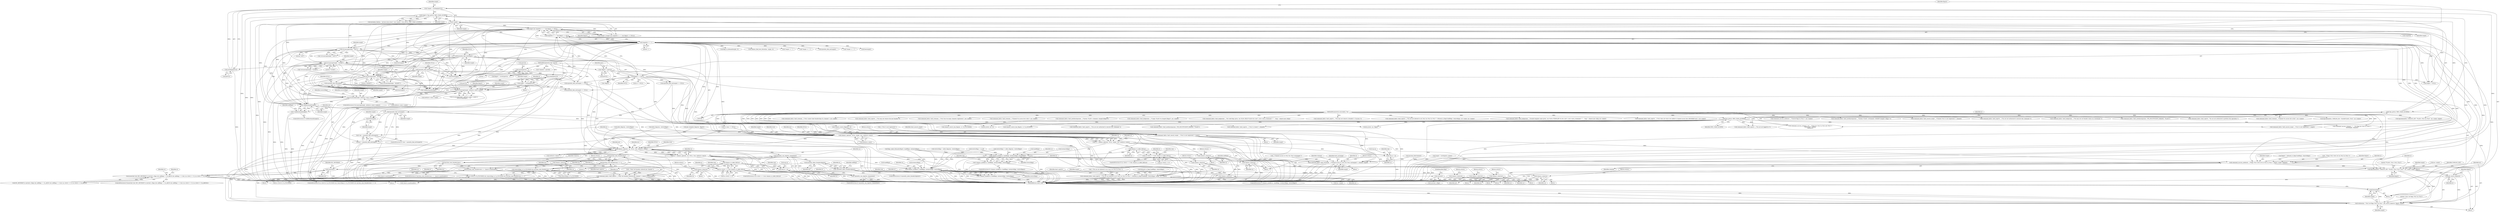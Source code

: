 digraph "0_atheme_c597156adc60a45b5f827793cd420945f47bc03b_1@pointer" {
"1000647" [label="(Call,validhostmask(target))"];
"1000247" [label="(Call,strcasecmp(target, \"CLEAR\"))"];
"1000226" [label="(Call,strcasecmp(target, \"LIST\"))"];
"1000190" [label="(Call,!target)"];
"1000120" [label="(Call,*target = sstrdup(parv[1]))"];
"1000122" [label="(Call,sstrdup(parv[1]))"];
"1000109" [label="(MethodParameterIn,char *parv[])"];
"1000174" [label="(Call,target || !has_priv(si, PRIV_CHAN_AUSPEX))"];
"1000176" [label="(Call,!has_priv(si, PRIV_CHAN_AUSPEX))"];
"1000177" [label="(Call,has_priv(si, PRIV_CHAN_AUSPEX))"];
"1000107" [label="(MethodParameterIn,sourceinfo_t *si)"];
"1000192" [label="(Call,target && target[0] == '+' && flagstr == NULL)"];
"1000195" [label="(Call,target[0] == '+')"];
"1000194" [label="(Call,target[0] == '+' && flagstr == NULL)"];
"1000200" [label="(Call,flagstr == NULL)"];
"1000127" [label="(Call,*flagstr = parv[2])"];
"1000230" [label="(Call,myentity_find_ext(target))"];
"1000310" [label="(Call,myentity_find_ext(target))"];
"1000306" [label="(Call,strcasecmp(target, \"MODIFY\"))"];
"1000251" [label="(Call,myentity_find_ext(target))"];
"1000517" [label="(Call,irccasecmp(target, entity(si->smu)->name))"];
"1000498" [label="(Call,irccasecmp(target, entity(si->smu)->name))"];
"1000346" [label="(Call,target = strdup(parv[2]))"];
"1000348" [label="(Call,strdup(parv[2]))"];
"1000334" [label="(Call,strchr(parv[2], ' '))"];
"1000646" [label="(Call,!validhostmask(target))"];
"1000654" [label="(Call,myentity_find_ext(target))"];
"1000651" [label="(Call,!(mt = myentity_find_ext(target)))"];
"1000652" [label="(Call,mt = myentity_find_ext(target))"];
"1000674" [label="(Call,chanacs_open(mc, mt, NULL, true, entity(si->smu)))"];
"1000672" [label="(Call,ca = chanacs_open(mc, mt, NULL, true, entity(si->smu)))"];
"1000755" [label="(Call,chanacs_close(ca))"];
"1000771" [label="(Call,chanacs_close(ca))"];
"1000787" [label="(Call,chanacs_close(ca))"];
"1000840" [label="(Call,chanacs_close(ca))"];
"1000850" [label="(Call,chanacs_is_table_full(ca))"];
"1000844" [label="(Call,ca->level == 0 && chanacs_is_table_full(ca))"];
"1000861" [label="(Call,chanacs_close(ca))"];
"1000864" [label="(Call,req.ca = ca)"];
"1000878" [label="(Call,chanacs_modify(ca, &addflags, &removeflags, restrictflags))"];
"1000877" [label="(Call,!chanacs_modify(ca, &addflags, &removeflags, restrictflags))"];
"1000900" [label="(Call,chanacs_close(ca))"];
"1000913" [label="(Call,chanacs_close(ca))"];
"1000717" [label="(Call,mychan_num_founders(mc))"];
"1000716" [label="(Call,mychan_num_founders(mc) == 1)"];
"1000712" [label="(Call,removeflags & CA_FOUNDER && mychan_num_founders(mc) == 1)"];
"1000706" [label="(Call,ca->level & CA_FOUNDER && removeflags & CA_FOUNDER && mychan_num_founders(mc) == 1)"];
"1000741" [label="(Call,mychan_num_founders(mc))"];
"1000740" [label="(Call,mychan_num_founders(mc) >= chansvs.maxfounders)"];
"1000747" [label="(Call,command_fail(si, fault_noprivs, _(\"Only %d founders allowed per channel.\"), chansvs.maxfounders))"];
"1001045" [label="(Call,verbose(mc, \"\2%s\2 set flags \2%s\2 on \2%s\2\", get_source_name(si), flagstr, target))"];
"1001052" [label="(Call,free(target))"];
"1000760" [label="(Call,myentity_can_register_channel(mt))"];
"1000759" [label="(Call,!myentity_can_register_channel(mt))"];
"1000776" [label="(Call,myentity_allow_foundership(mt))"];
"1000775" [label="(Call,!myentity_allow_foundership(mt))"];
"1000803" [label="(Call,isuser(mt))"];
"1000802" [label="(Call,isuser(mt) && (MU_NEVEROP & user(mt)->flags && addflags != CA_AKICK && addflags != 0 && (ca->level == 0 || ca->level == CA_AKICK)))"];
"1000809" [label="(Call,user(mt))"];
"1000657" [label="(Call,command_fail(si, fault_nosuch_target, _(\"\2%s\2 is not registered.\"), target))"];
"1000664" [label="(Call,free(target))"];
"1000930" [label="(Call,chanacs_open(mc, NULL, target, true, entity(si->smu)))"];
"1000928" [label="(Call,ca = chanacs_open(mc, NULL, target, true, entity(si->smu)))"];
"1000946" [label="(Call,chanacs_is_table_full(ca))"];
"1000940" [label="(Call,ca->level == 0 && chanacs_is_table_full(ca))"];
"1000957" [label="(Call,chanacs_close(ca))"];
"1000960" [label="(Call,req.ca = ca)"];
"1000974" [label="(Call,chanacs_modify(ca, &addflags, &removeflags, restrictflags))"];
"1000973" [label="(Call,!chanacs_modify(ca, &addflags, &removeflags, restrictflags))"];
"1000994" [label="(Call,chanacs_close(ca))"];
"1001007" [label="(Call,chanacs_close(ca))"];
"1000982" [label="(Call,command_fail(si, fault_noprivs, _(\"You are not allowed to set \2%s\2 on \2%s\2 in \2%s\2.\"), bitmask_to_flags2(addflags, removeflags), target, mc->name))"];
"1001016" [label="(Call,command_fail(si, fault_nochange, _(\"Channel access to \2%s\2 for \2%s\2 unchanged.\"), channel, target))"];
"1001029" [label="(Call,command_success_nodata(si, _(\"Flags \2%s\2 were set on \2%s\2 in \2%s\2.\"), flagstr, target, channel))"];
"1001036" [label="(Call,logcommand(si, CMDLOG_SET, \"FLAGS: \2%s\2 \2%s\2 \2%s\2\", mc->name, target, flagstr))"];
"1001048" [label="(Call,get_source_name(si))"];
"1000919" [label="(Identifier,addflags)"];
"1000292" [label="(Call,command_success_nodata(si, _(\"Cleared flags in \2%s\2.\"), mc->name))"];
"1001047" [label="(Literal,\"\2%s\2 set flags \2%s\2 on \2%s\2\")"];
"1000326" [label="(Call,command_fail(si, fault_needmoreparams, _(\"Syntax: FLAGS <#channel> MODIFY [target] <flags>\")))"];
"1000717" [label="(Call,mychan_num_founders(mc))"];
"1000943" [label="(Identifier,ca)"];
"1000990" [label="(Identifier,target)"];
"1000128" [label="(Identifier,flagstr)"];
"1000349" [label="(Call,parv[2])"];
"1000862" [label="(Identifier,ca)"];
"1000646" [label="(Call,!validhostmask(target))"];
"1000930" [label="(Call,chanacs_open(mc, NULL, target, true, entity(si->smu)))"];
"1000311" [label="(Identifier,target)"];
"1000314" [label="(Call,free(target))"];
"1000741" [label="(Call,mychan_num_founders(mc))"];
"1000866" [label="(Identifier,req)"];
"1000232" [label="(Identifier,NULL)"];
"1000652" [label="(Call,mt = myentity_find_ext(target))"];
"1000877" [label="(Call,!chanacs_modify(ca, &addflags, &removeflags, restrictflags))"];
"1000498" [label="(Call,irccasecmp(target, entity(si->smu)->name))"];
"1001040" [label="(Call,mc->name)"];
"1000156" [label="(Call,mychan_find(channel))"];
"1000468" [label="(Call,chanacs_source_flags(mc, si))"];
"1000747" [label="(Call,command_fail(si, fault_noprivs, _(\"Only %d founders allowed per channel.\"), chansvs.maxfounders))"];
"1000346" [label="(Call,target = strdup(parv[2]))"];
"1000861" [label="(Call,chanacs_close(ca))"];
"1000664" [label="(Call,free(target))"];
"1000441" [label="(Call,command_success_string(si, str1, _(\"Flags for \2%s\2 in \2%s\2 are \2%s\2.\"),\n\t\t\t\t\t\ttarget, channel,\n\t\t\t\t\t\tstr1))"];
"1000211" [label="(Call,flags_to_bitmask(target, 0))"];
"1000957" [label="(Call,chanacs_close(ca))"];
"1000178" [label="(Identifier,si)"];
"1000678" [label="(Identifier,true)"];
"1000732" [label="(Identifier,ca)"];
"1000162" [label="(Call,command_fail(si, fault_nosuch_target, _(\"Channel \2%s\2 is not registered.\"), channel))"];
"1000843" [label="(ControlStructure,if (ca->level == 0 && chanacs_is_table_full(ca)))"];
"1000950" [label="(Identifier,si)"];
"1000905" [label="(Identifier,req)"];
"1000228" [label="(Literal,\"LIST\")"];
"1000982" [label="(Call,command_fail(si, fault_noprivs, _(\"You are not allowed to set \2%s\2 on \2%s\2 in \2%s\2.\"), bitmask_to_flags2(addflags, removeflags), target, mc->name))"];
"1000850" [label="(Call,chanacs_is_table_full(ca))"];
"1000780" [label="(Identifier,si)"];
"1000948" [label="(Block,)"];
"1001019" [label="(Call,_(\"Channel access to \2%s\2 for \2%s\2 unchanged.\"))"];
"1000195" [label="(Call,target[0] == '+')"];
"1000976" [label="(Call,&addflags)"];
"1000762" [label="(Block,)"];
"1000946" [label="(Call,chanacs_is_table_full(ca))"];
"1000179" [label="(Identifier,PRIV_CHAN_AUSPEX)"];
"1000306" [label="(Call,strcasecmp(target, \"MODIFY\"))"];
"1000176" [label="(Call,!has_priv(si, PRIV_CHAN_AUSPEX))"];
"1000533" [label="(Call,allow_flags(mc, restrictflags))"];
"1000510" [label="(Call,command_fail(si, fault_noprivs, _(\"You are not authorized to execute this command.\")))"];
"1000114" [label="(Call,*channel = parv[0])"];
"1000647" [label="(Call,validhostmask(target))"];
"1000170" [label="(Call,metadata_find(mc, \"private:close:closer\") && (target || !has_priv(si, PRIV_CHAN_AUSPEX)))"];
"1000313" [label="(Block,)"];
"1001012" [label="(Identifier,addflags)"];
"1000801" [label="(ControlStructure,if (isuser(mt) && (MU_NEVEROP & user(mt)->flags && addflags != CA_AKICK && addflags != 0 && (ca->level == 0 || ca->level == CA_AKICK))))"];
"1000234" [label="(Call,do_list(si, mc, 0))"];
"1000958" [label="(Identifier,ca)"];
"1000985" [label="(Call,_(\"You are not allowed to set \2%s\2 on \2%s\2 in \2%s\2.\"))"];
"1000395" [label="(Call,chanacs_find_host_literal(mc, target, 0))"];
"1001035" [label="(Identifier,channel)"];
"1000887" [label="(Identifier,si)"];
"1000675" [label="(Identifier,mc)"];
"1000379" [label="(Call,chanacs_source_has_flag(mc, si, CA_ACLVIEW))"];
"1000352" [label="(Block,)"];
"1001046" [label="(Identifier,mc)"];
"1000123" [label="(Call,parv[1])"];
"1000811" [label="(FieldIdentifier,flags)"];
"1001024" [label="(Call,flagstr = bitmask_to_flags2(addflags, removeflags))"];
"1000227" [label="(Identifier,target)"];
"1000772" [label="(Identifier,ca)"];
"1001037" [label="(Identifier,si)"];
"1000755" [label="(Call,chanacs_close(ca))"];
"1000922" [label="(Call,command_fail(si, fault_badparams, _(\"You may not set founder status on a hostmask.\")))"];
"1000983" [label="(Identifier,si)"];
"1000758" [label="(ControlStructure,if (!myentity_can_register_channel(mt)))"];
"1000321" [label="(Call,command_fail(si, fault_needmoreparams, STR_INSUFFICIENT_PARAMS, \"FLAGS\"))"];
"1000247" [label="(Call,strcasecmp(target, \"CLEAR\"))"];
"1000649" [label="(Block,)"];
"1000929" [label="(Identifier,ca)"];
"1000334" [label="(Call,strchr(parv[2], ' '))"];
"1000335" [label="(Call,parv[2])"];
"1000177" [label="(Call,has_priv(si, PRIV_CHAN_AUSPEX))"];
"1000367" [label="(Call,!flagstr)"];
"1000143" [label="(Call,command_fail(si, fault_needmoreparams, STR_INSUFFICIENT_PARAMS, \"FLAGS\"))"];
"1000603" [label="(Call,*target == '-')"];
"1000252" [label="(Identifier,target)"];
"1000947" [label="(Identifier,ca)"];
"1000215" [label="(Call,do_list(si, mc, flags))"];
"1001036" [label="(Call,logcommand(si, CMDLOG_SET, \"FLAGS: \2%s\2 \2%s\2 \2%s\2\", mc->name, target, flagstr))"];
"1000962" [label="(Identifier,req)"];
"1001021" [label="(Identifier,channel)"];
"1000940" [label="(Call,ca->level == 0 && chanacs_is_table_full(ca))"];
"1000653" [label="(Identifier,mt)"];
"1000248" [label="(Identifier,target)"];
"1000109" [label="(MethodParameterIn,char *parv[])"];
"1000760" [label="(Call,myentity_can_register_channel(mt))"];
"1000527" [label="(Call,allow_flags(mc, restrictflags))"];
"1000752" [label="(Call,chansvs.maxfounders)"];
"1000967" [label="(Identifier,req)"];
"1000189" [label="(Call,!target || (target && target[0] == '+' && flagstr == NULL))"];
"1000251" [label="(Call,myentity_find_ext(target))"];
"1000719" [label="(Literal,1)"];
"1000120" [label="(Call,*target = sstrdup(parv[1]))"];
"1000712" [label="(Call,removeflags & CA_FOUNDER && mychan_num_founders(mc) == 1)"];
"1000740" [label="(Call,mychan_num_founders(mc) >= chansvs.maxfounders)"];
"1001022" [label="(Identifier,target)"];
"1000787" [label="(Call,chanacs_close(ca))"];
"1000457" [label="(Call,logcommand(si, CMDLOG_GET, \"FLAGS: \2%s\2 on \2%s\2\", mc->name, target))"];
"1000650" [label="(ControlStructure,if (!(mt = myentity_find_ext(target))))"];
"1000309" [label="(Call,myentity_find_ext(target) == NULL)"];
"1000672" [label="(Call,ca = chanacs_open(mc, mt, NULL, true, entity(si->smu)))"];
"1001052" [label="(Call,free(target))"];
"1000492" [label="(Call,si->smu == NULL)"];
"1000308" [label="(Literal,\"MODIFY\")"];
"1000200" [label="(Call,flagstr == NULL)"];
"1000264" [label="(Call,command_fail(si, fault_noprivs, \"You are not authorized to perform this operation.\"))"];
"1000876" [label="(ControlStructure,if (!chanacs_modify(ca, &addflags, &removeflags, restrictflags)))"];
"1001008" [label="(Identifier,ca)"];
"1001031" [label="(Call,_(\"Flags \2%s\2 were set on \2%s\2 in \2%s\2.\"))"];
"1001049" [label="(Identifier,si)"];
"1000853" [label="(Call,command_fail(si, fault_toomany, _(\"Channel %s access list is full.\"), mc->name))"];
"1000707" [label="(Call,ca->level & CA_FOUNDER)"];
"1000964" [label="(Identifier,ca)"];
"1000805" [label="(Call,MU_NEVEROP & user(mt)->flags && addflags != CA_AKICK && addflags != 0 && (ca->level == 0 || ca->level == CA_AKICK))"];
"1000588" [label="(Call,get_template_flags(mc, flagstr))"];
"1000847" [label="(Identifier,ca)"];
"1001051" [label="(Identifier,target)"];
"1000852" [label="(Block,)"];
"1000959" [label="(Return,return;)"];
"1000863" [label="(Return,return;)"];
"1001018" [label="(Identifier,fault_nochange)"];
"1000226" [label="(Call,strcasecmp(target, \"LIST\"))"];
"1000933" [label="(Identifier,target)"];
"1000192" [label="(Call,target && target[0] == '+' && flagstr == NULL)"];
"1000231" [label="(Identifier,target)"];
"1000807" [label="(Identifier,MU_NEVEROP)"];
"1000778" [label="(Block,)"];
"1000994" [label="(Call,chanacs_close(ca))"];
"1000607" [label="(Call,*target == '=')"];
"1000748" [label="(Identifier,si)"];
"1000405" [label="(Call,myentity_find_ext(target))"];
"1000802" [label="(Call,isuser(mt) && (MU_NEVEROP & user(mt)->flags && addflags != CA_AKICK && addflags != 0 && (ca->level == 0 || ca->level == CA_AKICK)))"];
"1000310" [label="(Call,myentity_find_ext(target))"];
"1000854" [label="(Identifier,si)"];
"1000941" [label="(Call,ca->level == 0)"];
"1000687" [label="(Identifier,ca)"];
"1000789" [label="(Return,return;)"];
"1000914" [label="(Identifier,ca)"];
"1000285" [label="(Call,logcommand(si, CMDLOG_DO, \"CLEAR:FLAGS: \2%s\2\", mc->name))"];
"1000648" [label="(Identifier,target)"];
"1000677" [label="(Identifier,NULL)"];
"1000348" [label="(Call,strdup(parv[2]))"];
"1000658" [label="(Identifier,si)"];
"1000987" [label="(Call,bitmask_to_flags2(addflags, removeflags))"];
"1000497" [label="(Call,irccasecmp(target, entity(si->smu)->name) ||\n\t\t\t\t\t\tstrcmp(flagstr, \"-*\"))"];
"1000845" [label="(Call,ca->level == 0)"];
"1000175" [label="(Identifier,target)"];
"1000779" [label="(Call,command_fail(si, fault_toomany, _(\"\2%s\2 cannot take foundership of a channel.\"), mt->name))"];
"1000721" [label="(Call,command_fail(si, fault_noprivs, _(\"You may not remove the last founder.\")))"];
"1000250" [label="(Call,myentity_find_ext(target) == NULL)"];
"1000901" [label="(Identifier,ca)"];
"1000961" [label="(Call,req.ca)"];
"1000973" [label="(Call,!chanacs_modify(ca, &addflags, &removeflags, restrictflags))"];
"1000771" [label="(Call,chanacs_close(ca))"];
"1000475" [label="(Call,restrictflags = ca_all)"];
"1000122" [label="(Call,sstrdup(parv[1]))"];
"1000763" [label="(Call,command_fail(si, fault_toomany, _(\"\2%s\2 has too many channels registered.\"), mt->name))"];
"1001033" [label="(Identifier,flagstr)"];
"1000749" [label="(Identifier,fault_noprivs)"];
"1000804" [label="(Identifier,mt)"];
"1001007" [label="(Call,chanacs_close(ca))"];
"1000360" [label="(Call,command_fail(si, fault_noprivs, _(\"You are not logged in.\")))"];
"1000810" [label="(Identifier,mt)"];
"1000531" [label="(Call,restrictflags |= allow_flags(mc, restrictflags))"];
"1000666" [label="(Call,target = sstrdup(mt->name))"];
"1000517" [label="(Call,irccasecmp(target, entity(si->smu)->name))"];
"1000249" [label="(Literal,\"CLEAR\")"];
"1000840" [label="(Call,chanacs_close(ca))"];
"1000761" [label="(Identifier,mt)"];
"1000934" [label="(Identifier,true)"];
"1000880" [label="(Call,&addflags)"];
"1000110" [label="(Block,)"];
"1001050" [label="(Identifier,flagstr)"];
"1000949" [label="(Call,command_fail(si, fault_toomany, _(\"Channel %s access list is full.\"), mc->name))"];
"1000305" [label="(Call,!strcasecmp(target, \"MODIFY\"))"];
"1000190" [label="(Call,!target)"];
"1000742" [label="(Identifier,mc)"];
"1000833" [label="(Identifier,si)"];
"1000995" [label="(Identifier,ca)"];
"1000902" [label="(Return,return;)"];
"1000148" [label="(Call,command_fail(si, fault_needmoreparams, _(\"Syntax: FLAGS <channel> [target] [flags]\")))"];
"1000722" [label="(Identifier,si)"];
"1001045" [label="(Call,verbose(mc, \"\2%s\2 set flags \2%s\2 on \2%s\2\", get_source_name(si), flagstr, target))"];
"1000777" [label="(Identifier,mt)"];
"1000984" [label="(Identifier,fault_noprivs)"];
"1000939" [label="(ControlStructure,if (ca->level == 0 && chanacs_is_table_full(ca)))"];
"1000792" [label="(Identifier,addflags)"];
"1000230" [label="(Call,myentity_find_ext(target))"];
"1000744" [label="(Identifier,chansvs)"];
"1000611" [label="(Call,command_fail(si, fault_badparams, _(\"Usage: FLAGS %s [target] [flags]\"), mc->name))"];
"1000656" [label="(Block,)"];
"1000975" [label="(Identifier,ca)"];
"1000996" [label="(Return,return;)"];
"1000776" [label="(Call,myentity_allow_foundership(mt))"];
"1000107" [label="(MethodParameterIn,sourceinfo_t *si)"];
"1000567" [label="(Call,command_fail(si, fault_badparams, _(\"No valid flags given, use /%s%s HELP FLAGS for a list\"), ircd->uses_rcommand ? \"\" : \"msg \", chansvs.me->disp))"];
"1000841" [label="(Identifier,ca)"];
"1000127" [label="(Call,*flagstr = parv[2])"];
"1000699" [label="(Call,command_fail(si, fault_noprivs, _(\"You may not remove a founder's +f access.\")))"];
"1000532" [label="(Identifier,restrictflags)"];
"1000885" [label="(Block,)"];
"1000706" [label="(Call,ca->level & CA_FOUNDER && removeflags & CA_FOUNDER && mychan_num_founders(mc) == 1)"];
"1000931" [label="(Identifier,mc)"];
"1001015" [label="(Block,)"];
"1000999" [label="(Identifier,req)"];
"1001030" [label="(Identifier,si)"];
"1000655" [label="(Identifier,target)"];
"1000809" [label="(Call,user(mt))"];
"1000864" [label="(Call,req.ca = ca)"];
"1000679" [label="(Call,entity(si->smu))"];
"1001048" [label="(Call,get_source_name(si))"];
"1000347" [label="(Identifier,target)"];
"1000253" [label="(Identifier,NULL)"];
"1000338" [label="(Literal,' ')"];
"1000665" [label="(Identifier,target)"];
"1000507" [label="(Identifier,flagstr)"];
"1000757" [label="(Return,return;)"];
"1000525" [label="(Call,restrictflags = allow_flags(mc, restrictflags))"];
"1000713" [label="(Call,removeflags & CA_FOUNDER)"];
"1000408" [label="(Call,command_fail(si, fault_nosuch_target, _(\"\2%s\2 is not registered.\"), target))"];
"1000932" [label="(Identifier,NULL)"];
"1000174" [label="(Call,target || !has_priv(si, PRIV_CHAN_AUSPEX))"];
"1001054" [label="(MethodReturn,static void)"];
"1000516" [label="(ControlStructure,if (irccasecmp(target, entity(si->smu)->name)))"];
"1000974" [label="(Call,chanacs_modify(ca, &addflags, &removeflags, restrictflags))"];
"1000657" [label="(Call,command_fail(si, fault_nosuch_target, _(\"\2%s\2 is not registered.\"), target))"];
"1000705" [label="(ControlStructure,if (ca->level & CA_FOUNDER && removeflags & CA_FOUNDER && mychan_num_founders(mc) == 1))"];
"1000663" [label="(Return,return;)"];
"1000774" [label="(ControlStructure,if (!myentity_allow_foundership(mt)))"];
"1000259" [label="(Call,chanacs_source_has_flag(mc, si, CA_FOUNDER))"];
"1000662" [label="(Identifier,target)"];
"1000208" [label="(Call,target != NULL)"];
"1000886" [label="(Call,command_fail(si, fault_noprivs, _(\"You are not allowed to set \2%s\2 on \2%s\2 in \2%s\2.\"), bitmask_to_flags2(addflags, removeflags), mt->name, mc->name))"];
"1000865" [label="(Call,req.ca)"];
"1000121" [label="(Identifier,target)"];
"1000384" [label="(Call,command_fail(si, fault_noprivs, _(\"You are not authorized to execute this command.\")))"];
"1000756" [label="(Identifier,ca)"];
"1000519" [label="(Call,entity(si->smu)->name)"];
"1001053" [label="(Identifier,target)"];
"1000759" [label="(Call,!myentity_can_register_channel(mt))"];
"1000916" [label="(Block,)"];
"1000981" [label="(Block,)"];
"1000667" [label="(Identifier,target)"];
"1001038" [label="(Identifier,CMDLOG_SET)"];
"1000674" [label="(Call,chanacs_open(mc, mt, NULL, true, entity(si->smu)))"];
"1000972" [label="(ControlStructure,if (!chanacs_modify(ca, &addflags, &removeflags, restrictflags)))"];
"1000307" [label="(Identifier,target)"];
"1000913" [label="(Call,chanacs_close(ca))"];
"1000750" [label="(Call,_(\"Only %d founders allowed per channel.\"))"];
"1000196" [label="(Call,target[0])"];
"1000842" [label="(Return,return;)"];
"1000526" [label="(Identifier,restrictflags)"];
"1000500" [label="(Call,entity(si->smu)->name)"];
"1000960" [label="(Call,req.ca = ca)"];
"1001017" [label="(Identifier,si)"];
"1000739" [label="(ControlStructure,if (mychan_num_founders(mc) >= chansvs.maxfounders))"];
"1000246" [label="(Call,!strcasecmp(target, \"CLEAR\"))"];
"1000718" [label="(Identifier,mc)"];
"1000191" [label="(Identifier,target)"];
"1001034" [label="(Identifier,target)"];
"1000552" [label="(Call,flags_make_bitmasks(flagstr, &addflags, &removeflags))"];
"1000803" [label="(Call,isuser(mt))"];
"1000194" [label="(Call,target[0] == '+' && flagstr == NULL)"];
"1000900" [label="(Call,chanacs_close(ca))"];
"1000332" [label="(Call,flagstr = strchr(parv[2], ' '))"];
"1000868" [label="(Identifier,ca)"];
"1000225" [label="(Call,!strcasecmp(target, \"LIST\"))"];
"1000660" [label="(Call,_(\"\2%s\2 is not registered.\"))"];
"1000518" [label="(Identifier,target)"];
"1000499" [label="(Identifier,target)"];
"1000851" [label="(Identifier,ca)"];
"1000140" [label="(Identifier,parc)"];
"1000775" [label="(Call,!myentity_allow_foundership(mt))"];
"1000871" [label="(Identifier,req)"];
"1000884" [label="(Identifier,restrictflags)"];
"1000716" [label="(Call,mychan_num_founders(mc) == 1)"];
"1001029" [label="(Call,command_success_nodata(si, _(\"Flags \2%s\2 were set on \2%s\2 in \2%s\2.\"), flagstr, target, channel))"];
"1000743" [label="(Call,chansvs.maxfounders)"];
"1000879" [label="(Identifier,ca)"];
"1000391" [label="(Call,validhostmask(target))"];
"1000312" [label="(Identifier,NULL)"];
"1000935" [label="(Call,entity(si->smu))"];
"1001023" [label="(Return,return;)"];
"1000129" [label="(Call,parv[2])"];
"1000229" [label="(Call,myentity_find_ext(target) == NULL)"];
"1000878" [label="(Call,chanacs_modify(ca, &addflags, &removeflags, restrictflags))"];
"1001039" [label="(Literal,\"FLAGS: \2%s\2 \2%s\2 \2%s\2\")"];
"1000764" [label="(Identifier,si)"];
"1000991" [label="(Call,mc->name)"];
"1000255" [label="(Call,free(target))"];
"1000659" [label="(Identifier,fault_nosuch_target)"];
"1000882" [label="(Call,&removeflags)"];
"1000676" [label="(Identifier,mt)"];
"1001043" [label="(Identifier,target)"];
"1000202" [label="(Identifier,NULL)"];
"1001016" [label="(Call,command_fail(si, fault_nochange, _(\"Channel access to \2%s\2 for \2%s\2 unchanged.\"), channel, target))"];
"1000831" [label="(Block,)"];
"1000808" [label="(Call,user(mt)->flags)"];
"1000238" [label="(Call,free(target))"];
"1000620" [label="(Call,command_fail(si, fault_badparams, _(\"Invalid template name given, use /%s%s TEMPLATE %s for a list\"), ircd->uses_rcommand ? \"\" : \"msg \", chansvs.me->disp, mc->name))"];
"1000201" [label="(Identifier,flagstr)"];
"1000450" [label="(Call,command_success_string(si, \"\", _(\"No flags for \2%s\2 in \2%s\2.\"),\n\t\t\t\t\t\ttarget, channel))"];
"1000654" [label="(Call,myentity_find_ext(target))"];
"1000430" [label="(Call,ca != NULL)"];
"1000645" [label="(ControlStructure,if (!validhostmask(target)))"];
"1000746" [label="(Block,)"];
"1000598" [label="(Call,*target == '+')"];
"1000788" [label="(Identifier,ca)"];
"1000928" [label="(Call,ca = chanacs_open(mc, NULL, target, true, entity(si->smu)))"];
"1000357" [label="(Identifier,si)"];
"1000832" [label="(Call,command_fail(si, fault_noprivs, _(\"\2%s\2 does not wish to be added to channel access lists (NEVEROP set).\"), mt->name))"];
"1000651" [label="(Call,!(mt = myentity_find_ext(target)))"];
"1000673" [label="(Identifier,ca)"];
"1000978" [label="(Call,&removeflags)"];
"1000415" [label="(Call,free(target))"];
"1001044" [label="(Identifier,flagstr)"];
"1000844" [label="(Call,ca->level == 0 && chanacs_is_table_full(ca))"];
"1000199" [label="(Literal,'+')"];
"1000193" [label="(Identifier,target)"];
"1000980" [label="(Identifier,restrictflags)"];
"1000773" [label="(Return,return;)"];
"1000181" [label="(Call,command_fail(si, fault_noprivs, _(\"\2%s\2 is closed.\"), channel))"];
"1000647" -> "1000646"  [label="AST: "];
"1000647" -> "1000648"  [label="CFG: "];
"1000648" -> "1000647"  [label="AST: "];
"1000646" -> "1000647"  [label="CFG: "];
"1000647" -> "1001054"  [label="DDG: "];
"1000647" -> "1000646"  [label="DDG: "];
"1000247" -> "1000647"  [label="DDG: "];
"1000226" -> "1000647"  [label="DDG: "];
"1000310" -> "1000647"  [label="DDG: "];
"1000306" -> "1000647"  [label="DDG: "];
"1000251" -> "1000647"  [label="DDG: "];
"1000517" -> "1000647"  [label="DDG: "];
"1000230" -> "1000647"  [label="DDG: "];
"1000192" -> "1000647"  [label="DDG: "];
"1000195" -> "1000647"  [label="DDG: "];
"1000190" -> "1000647"  [label="DDG: "];
"1000346" -> "1000647"  [label="DDG: "];
"1000647" -> "1000654"  [label="DDG: "];
"1000647" -> "1000930"  [label="DDG: "];
"1000247" -> "1000246"  [label="AST: "];
"1000247" -> "1000249"  [label="CFG: "];
"1000248" -> "1000247"  [label="AST: "];
"1000249" -> "1000247"  [label="AST: "];
"1000246" -> "1000247"  [label="CFG: "];
"1000247" -> "1001054"  [label="DDG: "];
"1000247" -> "1000246"  [label="DDG: "];
"1000247" -> "1000246"  [label="DDG: "];
"1000226" -> "1000247"  [label="DDG: "];
"1000190" -> "1000247"  [label="DDG: "];
"1000230" -> "1000247"  [label="DDG: "];
"1000192" -> "1000247"  [label="DDG: "];
"1000195" -> "1000247"  [label="DDG: "];
"1000247" -> "1000251"  [label="DDG: "];
"1000247" -> "1000255"  [label="DDG: "];
"1000247" -> "1000306"  [label="DDG: "];
"1000247" -> "1000314"  [label="DDG: "];
"1000247" -> "1000391"  [label="DDG: "];
"1000247" -> "1000498"  [label="DDG: "];
"1000247" -> "1000517"  [label="DDG: "];
"1000226" -> "1000225"  [label="AST: "];
"1000226" -> "1000228"  [label="CFG: "];
"1000227" -> "1000226"  [label="AST: "];
"1000228" -> "1000226"  [label="AST: "];
"1000225" -> "1000226"  [label="CFG: "];
"1000226" -> "1001054"  [label="DDG: "];
"1000226" -> "1000225"  [label="DDG: "];
"1000226" -> "1000225"  [label="DDG: "];
"1000190" -> "1000226"  [label="DDG: "];
"1000192" -> "1000226"  [label="DDG: "];
"1000195" -> "1000226"  [label="DDG: "];
"1000226" -> "1000230"  [label="DDG: "];
"1000226" -> "1000238"  [label="DDG: "];
"1000226" -> "1000255"  [label="DDG: "];
"1000226" -> "1000306"  [label="DDG: "];
"1000226" -> "1000314"  [label="DDG: "];
"1000226" -> "1000391"  [label="DDG: "];
"1000226" -> "1000498"  [label="DDG: "];
"1000226" -> "1000517"  [label="DDG: "];
"1000190" -> "1000189"  [label="AST: "];
"1000190" -> "1000191"  [label="CFG: "];
"1000191" -> "1000190"  [label="AST: "];
"1000193" -> "1000190"  [label="CFG: "];
"1000189" -> "1000190"  [label="CFG: "];
"1000190" -> "1001054"  [label="DDG: "];
"1000190" -> "1000189"  [label="DDG: "];
"1000120" -> "1000190"  [label="DDG: "];
"1000174" -> "1000190"  [label="DDG: "];
"1000190" -> "1000192"  [label="DDG: "];
"1000190" -> "1000195"  [label="DDG: "];
"1000190" -> "1000208"  [label="DDG: "];
"1000190" -> "1000238"  [label="DDG: "];
"1000190" -> "1000255"  [label="DDG: "];
"1000190" -> "1000306"  [label="DDG: "];
"1000190" -> "1000314"  [label="DDG: "];
"1000190" -> "1000391"  [label="DDG: "];
"1000190" -> "1000498"  [label="DDG: "];
"1000190" -> "1000517"  [label="DDG: "];
"1000120" -> "1000110"  [label="AST: "];
"1000120" -> "1000122"  [label="CFG: "];
"1000121" -> "1000120"  [label="AST: "];
"1000122" -> "1000120"  [label="AST: "];
"1000128" -> "1000120"  [label="CFG: "];
"1000120" -> "1001054"  [label="DDG: "];
"1000120" -> "1001054"  [label="DDG: "];
"1000122" -> "1000120"  [label="DDG: "];
"1000120" -> "1000174"  [label="DDG: "];
"1000122" -> "1000123"  [label="CFG: "];
"1000123" -> "1000122"  [label="AST: "];
"1000122" -> "1001054"  [label="DDG: "];
"1000109" -> "1000122"  [label="DDG: "];
"1000109" -> "1000106"  [label="AST: "];
"1000109" -> "1001054"  [label="DDG: "];
"1000109" -> "1000114"  [label="DDG: "];
"1000109" -> "1000127"  [label="DDG: "];
"1000109" -> "1000334"  [label="DDG: "];
"1000109" -> "1000348"  [label="DDG: "];
"1000174" -> "1000170"  [label="AST: "];
"1000174" -> "1000175"  [label="CFG: "];
"1000174" -> "1000176"  [label="CFG: "];
"1000175" -> "1000174"  [label="AST: "];
"1000176" -> "1000174"  [label="AST: "];
"1000170" -> "1000174"  [label="CFG: "];
"1000174" -> "1001054"  [label="DDG: "];
"1000174" -> "1001054"  [label="DDG: "];
"1000174" -> "1000170"  [label="DDG: "];
"1000174" -> "1000170"  [label="DDG: "];
"1000176" -> "1000174"  [label="DDG: "];
"1000176" -> "1000177"  [label="CFG: "];
"1000177" -> "1000176"  [label="AST: "];
"1000176" -> "1001054"  [label="DDG: "];
"1000177" -> "1000176"  [label="DDG: "];
"1000177" -> "1000176"  [label="DDG: "];
"1000177" -> "1000179"  [label="CFG: "];
"1000178" -> "1000177"  [label="AST: "];
"1000179" -> "1000177"  [label="AST: "];
"1000177" -> "1001054"  [label="DDG: "];
"1000107" -> "1000177"  [label="DDG: "];
"1000177" -> "1000181"  [label="DDG: "];
"1000177" -> "1000215"  [label="DDG: "];
"1000177" -> "1000234"  [label="DDG: "];
"1000177" -> "1000259"  [label="DDG: "];
"1000177" -> "1000321"  [label="DDG: "];
"1000177" -> "1000360"  [label="DDG: "];
"1000177" -> "1000379"  [label="DDG: "];
"1000177" -> "1000384"  [label="DDG: "];
"1000177" -> "1000408"  [label="DDG: "];
"1000177" -> "1000441"  [label="DDG: "];
"1000177" -> "1000450"  [label="DDG: "];
"1000177" -> "1000468"  [label="DDG: "];
"1000107" -> "1000106"  [label="AST: "];
"1000107" -> "1001054"  [label="DDG: "];
"1000107" -> "1000143"  [label="DDG: "];
"1000107" -> "1000148"  [label="DDG: "];
"1000107" -> "1000162"  [label="DDG: "];
"1000107" -> "1000181"  [label="DDG: "];
"1000107" -> "1000215"  [label="DDG: "];
"1000107" -> "1000234"  [label="DDG: "];
"1000107" -> "1000259"  [label="DDG: "];
"1000107" -> "1000264"  [label="DDG: "];
"1000107" -> "1000285"  [label="DDG: "];
"1000107" -> "1000292"  [label="DDG: "];
"1000107" -> "1000321"  [label="DDG: "];
"1000107" -> "1000326"  [label="DDG: "];
"1000107" -> "1000360"  [label="DDG: "];
"1000107" -> "1000379"  [label="DDG: "];
"1000107" -> "1000384"  [label="DDG: "];
"1000107" -> "1000408"  [label="DDG: "];
"1000107" -> "1000441"  [label="DDG: "];
"1000107" -> "1000450"  [label="DDG: "];
"1000107" -> "1000457"  [label="DDG: "];
"1000107" -> "1000468"  [label="DDG: "];
"1000107" -> "1000510"  [label="DDG: "];
"1000107" -> "1000567"  [label="DDG: "];
"1000107" -> "1000611"  [label="DDG: "];
"1000107" -> "1000620"  [label="DDG: "];
"1000107" -> "1000657"  [label="DDG: "];
"1000107" -> "1000699"  [label="DDG: "];
"1000107" -> "1000721"  [label="DDG: "];
"1000107" -> "1000747"  [label="DDG: "];
"1000107" -> "1000763"  [label="DDG: "];
"1000107" -> "1000779"  [label="DDG: "];
"1000107" -> "1000832"  [label="DDG: "];
"1000107" -> "1000853"  [label="DDG: "];
"1000107" -> "1000886"  [label="DDG: "];
"1000107" -> "1000922"  [label="DDG: "];
"1000107" -> "1000949"  [label="DDG: "];
"1000107" -> "1000982"  [label="DDG: "];
"1000107" -> "1001016"  [label="DDG: "];
"1000107" -> "1001029"  [label="DDG: "];
"1000107" -> "1001036"  [label="DDG: "];
"1000107" -> "1001048"  [label="DDG: "];
"1000192" -> "1000189"  [label="AST: "];
"1000192" -> "1000193"  [label="CFG: "];
"1000192" -> "1000194"  [label="CFG: "];
"1000193" -> "1000192"  [label="AST: "];
"1000194" -> "1000192"  [label="AST: "];
"1000189" -> "1000192"  [label="CFG: "];
"1000192" -> "1001054"  [label="DDG: "];
"1000192" -> "1001054"  [label="DDG: "];
"1000192" -> "1000189"  [label="DDG: "];
"1000192" -> "1000189"  [label="DDG: "];
"1000195" -> "1000192"  [label="DDG: "];
"1000194" -> "1000192"  [label="DDG: "];
"1000194" -> "1000192"  [label="DDG: "];
"1000192" -> "1000208"  [label="DDG: "];
"1000192" -> "1000238"  [label="DDG: "];
"1000192" -> "1000255"  [label="DDG: "];
"1000192" -> "1000306"  [label="DDG: "];
"1000192" -> "1000314"  [label="DDG: "];
"1000192" -> "1000391"  [label="DDG: "];
"1000192" -> "1000498"  [label="DDG: "];
"1000192" -> "1000517"  [label="DDG: "];
"1000195" -> "1000194"  [label="AST: "];
"1000195" -> "1000199"  [label="CFG: "];
"1000196" -> "1000195"  [label="AST: "];
"1000199" -> "1000195"  [label="AST: "];
"1000201" -> "1000195"  [label="CFG: "];
"1000194" -> "1000195"  [label="CFG: "];
"1000195" -> "1001054"  [label="DDG: "];
"1000195" -> "1000194"  [label="DDG: "];
"1000195" -> "1000194"  [label="DDG: "];
"1000195" -> "1000208"  [label="DDG: "];
"1000195" -> "1000211"  [label="DDG: "];
"1000195" -> "1000230"  [label="DDG: "];
"1000195" -> "1000238"  [label="DDG: "];
"1000195" -> "1000251"  [label="DDG: "];
"1000195" -> "1000255"  [label="DDG: "];
"1000195" -> "1000306"  [label="DDG: "];
"1000195" -> "1000310"  [label="DDG: "];
"1000195" -> "1000314"  [label="DDG: "];
"1000195" -> "1000391"  [label="DDG: "];
"1000195" -> "1000395"  [label="DDG: "];
"1000195" -> "1000405"  [label="DDG: "];
"1000195" -> "1000408"  [label="DDG: "];
"1000195" -> "1000415"  [label="DDG: "];
"1000195" -> "1000441"  [label="DDG: "];
"1000195" -> "1000450"  [label="DDG: "];
"1000195" -> "1000457"  [label="DDG: "];
"1000195" -> "1000498"  [label="DDG: "];
"1000195" -> "1000517"  [label="DDG: "];
"1000195" -> "1000598"  [label="DDG: "];
"1000195" -> "1000603"  [label="DDG: "];
"1000195" -> "1000607"  [label="DDG: "];
"1000195" -> "1000654"  [label="DDG: "];
"1000195" -> "1000657"  [label="DDG: "];
"1000195" -> "1000664"  [label="DDG: "];
"1000195" -> "1000930"  [label="DDG: "];
"1000195" -> "1000982"  [label="DDG: "];
"1000195" -> "1001016"  [label="DDG: "];
"1000195" -> "1001029"  [label="DDG: "];
"1000195" -> "1001036"  [label="DDG: "];
"1000195" -> "1001045"  [label="DDG: "];
"1000195" -> "1001052"  [label="DDG: "];
"1000194" -> "1000200"  [label="CFG: "];
"1000200" -> "1000194"  [label="AST: "];
"1000194" -> "1001054"  [label="DDG: "];
"1000194" -> "1001054"  [label="DDG: "];
"1000200" -> "1000194"  [label="DDG: "];
"1000200" -> "1000194"  [label="DDG: "];
"1000200" -> "1000202"  [label="CFG: "];
"1000201" -> "1000200"  [label="AST: "];
"1000202" -> "1000200"  [label="AST: "];
"1000200" -> "1001054"  [label="DDG: "];
"1000200" -> "1001054"  [label="DDG: "];
"1000127" -> "1000200"  [label="DDG: "];
"1000200" -> "1000208"  [label="DDG: "];
"1000200" -> "1000229"  [label="DDG: "];
"1000200" -> "1000250"  [label="DDG: "];
"1000200" -> "1000309"  [label="DDG: "];
"1000200" -> "1000367"  [label="DDG: "];
"1000200" -> "1000430"  [label="DDG: "];
"1000200" -> "1000492"  [label="DDG: "];
"1000200" -> "1000674"  [label="DDG: "];
"1000200" -> "1000930"  [label="DDG: "];
"1000127" -> "1000110"  [label="AST: "];
"1000127" -> "1000129"  [label="CFG: "];
"1000128" -> "1000127"  [label="AST: "];
"1000129" -> "1000127"  [label="AST: "];
"1000140" -> "1000127"  [label="CFG: "];
"1000127" -> "1001054"  [label="DDG: "];
"1000127" -> "1001054"  [label="DDG: "];
"1000127" -> "1000367"  [label="DDG: "];
"1000230" -> "1000229"  [label="AST: "];
"1000230" -> "1000231"  [label="CFG: "];
"1000231" -> "1000230"  [label="AST: "];
"1000232" -> "1000230"  [label="CFG: "];
"1000230" -> "1001054"  [label="DDG: "];
"1000230" -> "1000229"  [label="DDG: "];
"1000230" -> "1000238"  [label="DDG: "];
"1000230" -> "1000255"  [label="DDG: "];
"1000230" -> "1000306"  [label="DDG: "];
"1000230" -> "1000314"  [label="DDG: "];
"1000230" -> "1000391"  [label="DDG: "];
"1000230" -> "1000498"  [label="DDG: "];
"1000230" -> "1000517"  [label="DDG: "];
"1000310" -> "1000309"  [label="AST: "];
"1000310" -> "1000311"  [label="CFG: "];
"1000311" -> "1000310"  [label="AST: "];
"1000312" -> "1000310"  [label="CFG: "];
"1000310" -> "1001054"  [label="DDG: "];
"1000310" -> "1000309"  [label="DDG: "];
"1000306" -> "1000310"  [label="DDG: "];
"1000310" -> "1000314"  [label="DDG: "];
"1000310" -> "1000391"  [label="DDG: "];
"1000310" -> "1000498"  [label="DDG: "];
"1000310" -> "1000517"  [label="DDG: "];
"1000306" -> "1000305"  [label="AST: "];
"1000306" -> "1000308"  [label="CFG: "];
"1000307" -> "1000306"  [label="AST: "];
"1000308" -> "1000306"  [label="AST: "];
"1000305" -> "1000306"  [label="CFG: "];
"1000306" -> "1001054"  [label="DDG: "];
"1000306" -> "1000305"  [label="DDG: "];
"1000306" -> "1000305"  [label="DDG: "];
"1000251" -> "1000306"  [label="DDG: "];
"1000306" -> "1000314"  [label="DDG: "];
"1000306" -> "1000391"  [label="DDG: "];
"1000306" -> "1000498"  [label="DDG: "];
"1000306" -> "1000517"  [label="DDG: "];
"1000251" -> "1000250"  [label="AST: "];
"1000251" -> "1000252"  [label="CFG: "];
"1000252" -> "1000251"  [label="AST: "];
"1000253" -> "1000251"  [label="CFG: "];
"1000251" -> "1001054"  [label="DDG: "];
"1000251" -> "1000250"  [label="DDG: "];
"1000251" -> "1000255"  [label="DDG: "];
"1000251" -> "1000314"  [label="DDG: "];
"1000251" -> "1000391"  [label="DDG: "];
"1000251" -> "1000498"  [label="DDG: "];
"1000251" -> "1000517"  [label="DDG: "];
"1000517" -> "1000516"  [label="AST: "];
"1000517" -> "1000519"  [label="CFG: "];
"1000518" -> "1000517"  [label="AST: "];
"1000519" -> "1000517"  [label="AST: "];
"1000526" -> "1000517"  [label="CFG: "];
"1000532" -> "1000517"  [label="CFG: "];
"1000517" -> "1001054"  [label="DDG: "];
"1000517" -> "1001054"  [label="DDG: "];
"1000517" -> "1001054"  [label="DDG: "];
"1000498" -> "1000517"  [label="DDG: "];
"1000498" -> "1000517"  [label="DDG: "];
"1000346" -> "1000517"  [label="DDG: "];
"1000498" -> "1000497"  [label="AST: "];
"1000498" -> "1000500"  [label="CFG: "];
"1000499" -> "1000498"  [label="AST: "];
"1000500" -> "1000498"  [label="AST: "];
"1000507" -> "1000498"  [label="CFG: "];
"1000497" -> "1000498"  [label="CFG: "];
"1000498" -> "1001054"  [label="DDG: "];
"1000498" -> "1001054"  [label="DDG: "];
"1000498" -> "1000497"  [label="DDG: "];
"1000498" -> "1000497"  [label="DDG: "];
"1000346" -> "1000498"  [label="DDG: "];
"1000346" -> "1000313"  [label="AST: "];
"1000346" -> "1000348"  [label="CFG: "];
"1000347" -> "1000346"  [label="AST: "];
"1000348" -> "1000346"  [label="AST: "];
"1000357" -> "1000346"  [label="CFG: "];
"1000346" -> "1001054"  [label="DDG: "];
"1000346" -> "1001054"  [label="DDG: "];
"1000348" -> "1000346"  [label="DDG: "];
"1000346" -> "1000391"  [label="DDG: "];
"1000348" -> "1000349"  [label="CFG: "];
"1000349" -> "1000348"  [label="AST: "];
"1000348" -> "1001054"  [label="DDG: "];
"1000334" -> "1000348"  [label="DDG: "];
"1000334" -> "1000332"  [label="AST: "];
"1000334" -> "1000338"  [label="CFG: "];
"1000335" -> "1000334"  [label="AST: "];
"1000338" -> "1000334"  [label="AST: "];
"1000332" -> "1000334"  [label="CFG: "];
"1000334" -> "1000332"  [label="DDG: "];
"1000334" -> "1000332"  [label="DDG: "];
"1000646" -> "1000645"  [label="AST: "];
"1000653" -> "1000646"  [label="CFG: "];
"1000919" -> "1000646"  [label="CFG: "];
"1000646" -> "1001054"  [label="DDG: "];
"1000646" -> "1001054"  [label="DDG: "];
"1000654" -> "1000652"  [label="AST: "];
"1000654" -> "1000655"  [label="CFG: "];
"1000655" -> "1000654"  [label="AST: "];
"1000652" -> "1000654"  [label="CFG: "];
"1000654" -> "1000651"  [label="DDG: "];
"1000654" -> "1000652"  [label="DDG: "];
"1000654" -> "1000657"  [label="DDG: "];
"1000654" -> "1000664"  [label="DDG: "];
"1000651" -> "1000650"  [label="AST: "];
"1000651" -> "1000652"  [label="CFG: "];
"1000652" -> "1000651"  [label="AST: "];
"1000658" -> "1000651"  [label="CFG: "];
"1000665" -> "1000651"  [label="CFG: "];
"1000651" -> "1001054"  [label="DDG: "];
"1000652" -> "1000651"  [label="DDG: "];
"1000653" -> "1000652"  [label="AST: "];
"1000652" -> "1001054"  [label="DDG: "];
"1000652" -> "1001054"  [label="DDG: "];
"1000652" -> "1000674"  [label="DDG: "];
"1000674" -> "1000672"  [label="AST: "];
"1000674" -> "1000679"  [label="CFG: "];
"1000675" -> "1000674"  [label="AST: "];
"1000676" -> "1000674"  [label="AST: "];
"1000677" -> "1000674"  [label="AST: "];
"1000678" -> "1000674"  [label="AST: "];
"1000679" -> "1000674"  [label="AST: "];
"1000672" -> "1000674"  [label="CFG: "];
"1000674" -> "1001054"  [label="DDG: "];
"1000674" -> "1001054"  [label="DDG: "];
"1000674" -> "1001054"  [label="DDG: "];
"1000674" -> "1001054"  [label="DDG: "];
"1000674" -> "1001054"  [label="DDG: "];
"1000674" -> "1000672"  [label="DDG: "];
"1000674" -> "1000672"  [label="DDG: "];
"1000674" -> "1000672"  [label="DDG: "];
"1000674" -> "1000672"  [label="DDG: "];
"1000674" -> "1000672"  [label="DDG: "];
"1000588" -> "1000674"  [label="DDG: "];
"1000527" -> "1000674"  [label="DDG: "];
"1000468" -> "1000674"  [label="DDG: "];
"1000533" -> "1000674"  [label="DDG: "];
"1000309" -> "1000674"  [label="DDG: "];
"1000229" -> "1000674"  [label="DDG: "];
"1000250" -> "1000674"  [label="DDG: "];
"1000492" -> "1000674"  [label="DDG: "];
"1000679" -> "1000674"  [label="DDG: "];
"1000674" -> "1000717"  [label="DDG: "];
"1000674" -> "1000741"  [label="DDG: "];
"1000674" -> "1000760"  [label="DDG: "];
"1000674" -> "1000803"  [label="DDG: "];
"1000674" -> "1001045"  [label="DDG: "];
"1000672" -> "1000649"  [label="AST: "];
"1000673" -> "1000672"  [label="AST: "];
"1000687" -> "1000672"  [label="CFG: "];
"1000672" -> "1001054"  [label="DDG: "];
"1000672" -> "1001054"  [label="DDG: "];
"1000672" -> "1000755"  [label="DDG: "];
"1000672" -> "1000771"  [label="DDG: "];
"1000672" -> "1000787"  [label="DDG: "];
"1000672" -> "1000840"  [label="DDG: "];
"1000672" -> "1000850"  [label="DDG: "];
"1000672" -> "1000861"  [label="DDG: "];
"1000672" -> "1000864"  [label="DDG: "];
"1000672" -> "1000878"  [label="DDG: "];
"1000755" -> "1000746"  [label="AST: "];
"1000755" -> "1000756"  [label="CFG: "];
"1000756" -> "1000755"  [label="AST: "];
"1000757" -> "1000755"  [label="CFG: "];
"1000755" -> "1001054"  [label="DDG: "];
"1000755" -> "1001054"  [label="DDG: "];
"1000771" -> "1000762"  [label="AST: "];
"1000771" -> "1000772"  [label="CFG: "];
"1000772" -> "1000771"  [label="AST: "];
"1000773" -> "1000771"  [label="CFG: "];
"1000771" -> "1001054"  [label="DDG: "];
"1000771" -> "1001054"  [label="DDG: "];
"1000787" -> "1000778"  [label="AST: "];
"1000787" -> "1000788"  [label="CFG: "];
"1000788" -> "1000787"  [label="AST: "];
"1000789" -> "1000787"  [label="CFG: "];
"1000787" -> "1001054"  [label="DDG: "];
"1000787" -> "1001054"  [label="DDG: "];
"1000840" -> "1000831"  [label="AST: "];
"1000840" -> "1000841"  [label="CFG: "];
"1000841" -> "1000840"  [label="AST: "];
"1000842" -> "1000840"  [label="CFG: "];
"1000840" -> "1001054"  [label="DDG: "];
"1000840" -> "1001054"  [label="DDG: "];
"1000850" -> "1000844"  [label="AST: "];
"1000850" -> "1000851"  [label="CFG: "];
"1000851" -> "1000850"  [label="AST: "];
"1000844" -> "1000850"  [label="CFG: "];
"1000850" -> "1000844"  [label="DDG: "];
"1000850" -> "1000861"  [label="DDG: "];
"1000850" -> "1000864"  [label="DDG: "];
"1000850" -> "1000878"  [label="DDG: "];
"1000844" -> "1000843"  [label="AST: "];
"1000844" -> "1000845"  [label="CFG: "];
"1000845" -> "1000844"  [label="AST: "];
"1000854" -> "1000844"  [label="CFG: "];
"1000866" -> "1000844"  [label="CFG: "];
"1000844" -> "1001054"  [label="DDG: "];
"1000844" -> "1001054"  [label="DDG: "];
"1000844" -> "1001054"  [label="DDG: "];
"1000845" -> "1000844"  [label="DDG: "];
"1000845" -> "1000844"  [label="DDG: "];
"1000861" -> "1000852"  [label="AST: "];
"1000861" -> "1000862"  [label="CFG: "];
"1000862" -> "1000861"  [label="AST: "];
"1000863" -> "1000861"  [label="CFG: "];
"1000861" -> "1001054"  [label="DDG: "];
"1000861" -> "1001054"  [label="DDG: "];
"1000864" -> "1000649"  [label="AST: "];
"1000864" -> "1000868"  [label="CFG: "];
"1000865" -> "1000864"  [label="AST: "];
"1000868" -> "1000864"  [label="AST: "];
"1000871" -> "1000864"  [label="CFG: "];
"1000864" -> "1001054"  [label="DDG: "];
"1000878" -> "1000877"  [label="AST: "];
"1000878" -> "1000884"  [label="CFG: "];
"1000879" -> "1000878"  [label="AST: "];
"1000880" -> "1000878"  [label="AST: "];
"1000882" -> "1000878"  [label="AST: "];
"1000884" -> "1000878"  [label="AST: "];
"1000877" -> "1000878"  [label="CFG: "];
"1000878" -> "1001054"  [label="DDG: "];
"1000878" -> "1001054"  [label="DDG: "];
"1000878" -> "1001054"  [label="DDG: "];
"1000878" -> "1000877"  [label="DDG: "];
"1000878" -> "1000877"  [label="DDG: "];
"1000878" -> "1000877"  [label="DDG: "];
"1000878" -> "1000877"  [label="DDG: "];
"1000552" -> "1000878"  [label="DDG: "];
"1000552" -> "1000878"  [label="DDG: "];
"1000475" -> "1000878"  [label="DDG: "];
"1000525" -> "1000878"  [label="DDG: "];
"1000531" -> "1000878"  [label="DDG: "];
"1000878" -> "1000900"  [label="DDG: "];
"1000878" -> "1000913"  [label="DDG: "];
"1000877" -> "1000876"  [label="AST: "];
"1000887" -> "1000877"  [label="CFG: "];
"1000905" -> "1000877"  [label="CFG: "];
"1000877" -> "1001054"  [label="DDG: "];
"1000877" -> "1001054"  [label="DDG: "];
"1000900" -> "1000885"  [label="AST: "];
"1000900" -> "1000901"  [label="CFG: "];
"1000901" -> "1000900"  [label="AST: "];
"1000902" -> "1000900"  [label="CFG: "];
"1000900" -> "1001054"  [label="DDG: "];
"1000900" -> "1001054"  [label="DDG: "];
"1000913" -> "1000649"  [label="AST: "];
"1000913" -> "1000914"  [label="CFG: "];
"1000914" -> "1000913"  [label="AST: "];
"1001012" -> "1000913"  [label="CFG: "];
"1000913" -> "1001054"  [label="DDG: "];
"1000913" -> "1001054"  [label="DDG: "];
"1000717" -> "1000716"  [label="AST: "];
"1000717" -> "1000718"  [label="CFG: "];
"1000718" -> "1000717"  [label="AST: "];
"1000719" -> "1000717"  [label="CFG: "];
"1000717" -> "1001054"  [label="DDG: "];
"1000717" -> "1000716"  [label="DDG: "];
"1000717" -> "1000741"  [label="DDG: "];
"1000717" -> "1001045"  [label="DDG: "];
"1000716" -> "1000712"  [label="AST: "];
"1000716" -> "1000719"  [label="CFG: "];
"1000719" -> "1000716"  [label="AST: "];
"1000712" -> "1000716"  [label="CFG: "];
"1000716" -> "1001054"  [label="DDG: "];
"1000716" -> "1000712"  [label="DDG: "];
"1000716" -> "1000712"  [label="DDG: "];
"1000712" -> "1000706"  [label="AST: "];
"1000712" -> "1000713"  [label="CFG: "];
"1000713" -> "1000712"  [label="AST: "];
"1000706" -> "1000712"  [label="CFG: "];
"1000712" -> "1001054"  [label="DDG: "];
"1000712" -> "1001054"  [label="DDG: "];
"1000712" -> "1000706"  [label="DDG: "];
"1000712" -> "1000706"  [label="DDG: "];
"1000713" -> "1000712"  [label="DDG: "];
"1000713" -> "1000712"  [label="DDG: "];
"1000706" -> "1000705"  [label="AST: "];
"1000706" -> "1000707"  [label="CFG: "];
"1000707" -> "1000706"  [label="AST: "];
"1000722" -> "1000706"  [label="CFG: "];
"1000732" -> "1000706"  [label="CFG: "];
"1000706" -> "1001054"  [label="DDG: "];
"1000706" -> "1001054"  [label="DDG: "];
"1000706" -> "1001054"  [label="DDG: "];
"1000707" -> "1000706"  [label="DDG: "];
"1000707" -> "1000706"  [label="DDG: "];
"1000741" -> "1000740"  [label="AST: "];
"1000741" -> "1000742"  [label="CFG: "];
"1000742" -> "1000741"  [label="AST: "];
"1000744" -> "1000741"  [label="CFG: "];
"1000741" -> "1001054"  [label="DDG: "];
"1000741" -> "1000740"  [label="DDG: "];
"1000741" -> "1001045"  [label="DDG: "];
"1000740" -> "1000739"  [label="AST: "];
"1000740" -> "1000743"  [label="CFG: "];
"1000743" -> "1000740"  [label="AST: "];
"1000748" -> "1000740"  [label="CFG: "];
"1000761" -> "1000740"  [label="CFG: "];
"1000740" -> "1001054"  [label="DDG: "];
"1000740" -> "1001054"  [label="DDG: "];
"1000740" -> "1001054"  [label="DDG: "];
"1000740" -> "1000747"  [label="DDG: "];
"1000747" -> "1000746"  [label="AST: "];
"1000747" -> "1000752"  [label="CFG: "];
"1000748" -> "1000747"  [label="AST: "];
"1000749" -> "1000747"  [label="AST: "];
"1000750" -> "1000747"  [label="AST: "];
"1000752" -> "1000747"  [label="AST: "];
"1000756" -> "1000747"  [label="CFG: "];
"1000747" -> "1001054"  [label="DDG: "];
"1000747" -> "1001054"  [label="DDG: "];
"1000747" -> "1001054"  [label="DDG: "];
"1000747" -> "1001054"  [label="DDG: "];
"1000747" -> "1001054"  [label="DDG: "];
"1000468" -> "1000747"  [label="DDG: "];
"1000750" -> "1000747"  [label="DDG: "];
"1001045" -> "1000352"  [label="AST: "];
"1001045" -> "1001051"  [label="CFG: "];
"1001046" -> "1001045"  [label="AST: "];
"1001047" -> "1001045"  [label="AST: "];
"1001048" -> "1001045"  [label="AST: "];
"1001050" -> "1001045"  [label="AST: "];
"1001051" -> "1001045"  [label="AST: "];
"1001053" -> "1001045"  [label="CFG: "];
"1001045" -> "1001054"  [label="DDG: "];
"1001045" -> "1001054"  [label="DDG: "];
"1001045" -> "1001054"  [label="DDG: "];
"1001045" -> "1001054"  [label="DDG: "];
"1000930" -> "1001045"  [label="DDG: "];
"1001048" -> "1001045"  [label="DDG: "];
"1001036" -> "1001045"  [label="DDG: "];
"1001036" -> "1001045"  [label="DDG: "];
"1001045" -> "1001052"  [label="DDG: "];
"1001052" -> "1000110"  [label="AST: "];
"1001052" -> "1001053"  [label="CFG: "];
"1001053" -> "1001052"  [label="AST: "];
"1001054" -> "1001052"  [label="CFG: "];
"1001052" -> "1001054"  [label="DDG: "];
"1000760" -> "1000759"  [label="AST: "];
"1000760" -> "1000761"  [label="CFG: "];
"1000761" -> "1000760"  [label="AST: "];
"1000759" -> "1000760"  [label="CFG: "];
"1000760" -> "1001054"  [label="DDG: "];
"1000760" -> "1000759"  [label="DDG: "];
"1000760" -> "1000776"  [label="DDG: "];
"1000759" -> "1000758"  [label="AST: "];
"1000764" -> "1000759"  [label="CFG: "];
"1000777" -> "1000759"  [label="CFG: "];
"1000759" -> "1001054"  [label="DDG: "];
"1000759" -> "1001054"  [label="DDG: "];
"1000776" -> "1000775"  [label="AST: "];
"1000776" -> "1000777"  [label="CFG: "];
"1000777" -> "1000776"  [label="AST: "];
"1000775" -> "1000776"  [label="CFG: "];
"1000776" -> "1001054"  [label="DDG: "];
"1000776" -> "1000775"  [label="DDG: "];
"1000776" -> "1000803"  [label="DDG: "];
"1000775" -> "1000774"  [label="AST: "];
"1000780" -> "1000775"  [label="CFG: "];
"1000792" -> "1000775"  [label="CFG: "];
"1000775" -> "1001054"  [label="DDG: "];
"1000775" -> "1001054"  [label="DDG: "];
"1000803" -> "1000802"  [label="AST: "];
"1000803" -> "1000804"  [label="CFG: "];
"1000804" -> "1000803"  [label="AST: "];
"1000807" -> "1000803"  [label="CFG: "];
"1000802" -> "1000803"  [label="CFG: "];
"1000803" -> "1001054"  [label="DDG: "];
"1000803" -> "1000802"  [label="DDG: "];
"1000803" -> "1000809"  [label="DDG: "];
"1000802" -> "1000801"  [label="AST: "];
"1000802" -> "1000805"  [label="CFG: "];
"1000805" -> "1000802"  [label="AST: "];
"1000833" -> "1000802"  [label="CFG: "];
"1000847" -> "1000802"  [label="CFG: "];
"1000802" -> "1001054"  [label="DDG: "];
"1000802" -> "1001054"  [label="DDG: "];
"1000802" -> "1001054"  [label="DDG: "];
"1000805" -> "1000802"  [label="DDG: "];
"1000805" -> "1000802"  [label="DDG: "];
"1000809" -> "1000808"  [label="AST: "];
"1000809" -> "1000810"  [label="CFG: "];
"1000810" -> "1000809"  [label="AST: "];
"1000811" -> "1000809"  [label="CFG: "];
"1000809" -> "1001054"  [label="DDG: "];
"1000657" -> "1000656"  [label="AST: "];
"1000657" -> "1000662"  [label="CFG: "];
"1000658" -> "1000657"  [label="AST: "];
"1000659" -> "1000657"  [label="AST: "];
"1000660" -> "1000657"  [label="AST: "];
"1000662" -> "1000657"  [label="AST: "];
"1000663" -> "1000657"  [label="CFG: "];
"1000657" -> "1001054"  [label="DDG: "];
"1000657" -> "1001054"  [label="DDG: "];
"1000657" -> "1001054"  [label="DDG: "];
"1000657" -> "1001054"  [label="DDG: "];
"1000657" -> "1001054"  [label="DDG: "];
"1000468" -> "1000657"  [label="DDG: "];
"1000660" -> "1000657"  [label="DDG: "];
"1000664" -> "1000649"  [label="AST: "];
"1000664" -> "1000665"  [label="CFG: "];
"1000665" -> "1000664"  [label="AST: "];
"1000667" -> "1000664"  [label="CFG: "];
"1000930" -> "1000928"  [label="AST: "];
"1000930" -> "1000935"  [label="CFG: "];
"1000931" -> "1000930"  [label="AST: "];
"1000932" -> "1000930"  [label="AST: "];
"1000933" -> "1000930"  [label="AST: "];
"1000934" -> "1000930"  [label="AST: "];
"1000935" -> "1000930"  [label="AST: "];
"1000928" -> "1000930"  [label="CFG: "];
"1000930" -> "1001054"  [label="DDG: "];
"1000930" -> "1001054"  [label="DDG: "];
"1000930" -> "1001054"  [label="DDG: "];
"1000930" -> "1001054"  [label="DDG: "];
"1000930" -> "1001054"  [label="DDG: "];
"1000930" -> "1000928"  [label="DDG: "];
"1000930" -> "1000928"  [label="DDG: "];
"1000930" -> "1000928"  [label="DDG: "];
"1000930" -> "1000928"  [label="DDG: "];
"1000930" -> "1000928"  [label="DDG: "];
"1000588" -> "1000930"  [label="DDG: "];
"1000527" -> "1000930"  [label="DDG: "];
"1000468" -> "1000930"  [label="DDG: "];
"1000533" -> "1000930"  [label="DDG: "];
"1000309" -> "1000930"  [label="DDG: "];
"1000229" -> "1000930"  [label="DDG: "];
"1000250" -> "1000930"  [label="DDG: "];
"1000492" -> "1000930"  [label="DDG: "];
"1000935" -> "1000930"  [label="DDG: "];
"1000930" -> "1000982"  [label="DDG: "];
"1000930" -> "1001016"  [label="DDG: "];
"1000930" -> "1001029"  [label="DDG: "];
"1000928" -> "1000916"  [label="AST: "];
"1000929" -> "1000928"  [label="AST: "];
"1000943" -> "1000928"  [label="CFG: "];
"1000928" -> "1001054"  [label="DDG: "];
"1000928" -> "1000946"  [label="DDG: "];
"1000928" -> "1000957"  [label="DDG: "];
"1000928" -> "1000960"  [label="DDG: "];
"1000928" -> "1000974"  [label="DDG: "];
"1000946" -> "1000940"  [label="AST: "];
"1000946" -> "1000947"  [label="CFG: "];
"1000947" -> "1000946"  [label="AST: "];
"1000940" -> "1000946"  [label="CFG: "];
"1000946" -> "1000940"  [label="DDG: "];
"1000946" -> "1000957"  [label="DDG: "];
"1000946" -> "1000960"  [label="DDG: "];
"1000946" -> "1000974"  [label="DDG: "];
"1000940" -> "1000939"  [label="AST: "];
"1000940" -> "1000941"  [label="CFG: "];
"1000941" -> "1000940"  [label="AST: "];
"1000950" -> "1000940"  [label="CFG: "];
"1000962" -> "1000940"  [label="CFG: "];
"1000940" -> "1001054"  [label="DDG: "];
"1000940" -> "1001054"  [label="DDG: "];
"1000940" -> "1001054"  [label="DDG: "];
"1000941" -> "1000940"  [label="DDG: "];
"1000941" -> "1000940"  [label="DDG: "];
"1000957" -> "1000948"  [label="AST: "];
"1000957" -> "1000958"  [label="CFG: "];
"1000958" -> "1000957"  [label="AST: "];
"1000959" -> "1000957"  [label="CFG: "];
"1000957" -> "1001054"  [label="DDG: "];
"1000957" -> "1001054"  [label="DDG: "];
"1000960" -> "1000916"  [label="AST: "];
"1000960" -> "1000964"  [label="CFG: "];
"1000961" -> "1000960"  [label="AST: "];
"1000964" -> "1000960"  [label="AST: "];
"1000967" -> "1000960"  [label="CFG: "];
"1000960" -> "1001054"  [label="DDG: "];
"1000974" -> "1000973"  [label="AST: "];
"1000974" -> "1000980"  [label="CFG: "];
"1000975" -> "1000974"  [label="AST: "];
"1000976" -> "1000974"  [label="AST: "];
"1000978" -> "1000974"  [label="AST: "];
"1000980" -> "1000974"  [label="AST: "];
"1000973" -> "1000974"  [label="CFG: "];
"1000974" -> "1001054"  [label="DDG: "];
"1000974" -> "1001054"  [label="DDG: "];
"1000974" -> "1001054"  [label="DDG: "];
"1000974" -> "1000973"  [label="DDG: "];
"1000974" -> "1000973"  [label="DDG: "];
"1000974" -> "1000973"  [label="DDG: "];
"1000974" -> "1000973"  [label="DDG: "];
"1000552" -> "1000974"  [label="DDG: "];
"1000552" -> "1000974"  [label="DDG: "];
"1000475" -> "1000974"  [label="DDG: "];
"1000525" -> "1000974"  [label="DDG: "];
"1000531" -> "1000974"  [label="DDG: "];
"1000974" -> "1000994"  [label="DDG: "];
"1000974" -> "1001007"  [label="DDG: "];
"1000973" -> "1000972"  [label="AST: "];
"1000983" -> "1000973"  [label="CFG: "];
"1000999" -> "1000973"  [label="CFG: "];
"1000973" -> "1001054"  [label="DDG: "];
"1000973" -> "1001054"  [label="DDG: "];
"1000994" -> "1000981"  [label="AST: "];
"1000994" -> "1000995"  [label="CFG: "];
"1000995" -> "1000994"  [label="AST: "];
"1000996" -> "1000994"  [label="CFG: "];
"1000994" -> "1001054"  [label="DDG: "];
"1000994" -> "1001054"  [label="DDG: "];
"1001007" -> "1000916"  [label="AST: "];
"1001007" -> "1001008"  [label="CFG: "];
"1001008" -> "1001007"  [label="AST: "];
"1001012" -> "1001007"  [label="CFG: "];
"1001007" -> "1001054"  [label="DDG: "];
"1001007" -> "1001054"  [label="DDG: "];
"1000982" -> "1000981"  [label="AST: "];
"1000982" -> "1000991"  [label="CFG: "];
"1000983" -> "1000982"  [label="AST: "];
"1000984" -> "1000982"  [label="AST: "];
"1000985" -> "1000982"  [label="AST: "];
"1000987" -> "1000982"  [label="AST: "];
"1000990" -> "1000982"  [label="AST: "];
"1000991" -> "1000982"  [label="AST: "];
"1000995" -> "1000982"  [label="CFG: "];
"1000982" -> "1001054"  [label="DDG: "];
"1000982" -> "1001054"  [label="DDG: "];
"1000982" -> "1001054"  [label="DDG: "];
"1000982" -> "1001054"  [label="DDG: "];
"1000982" -> "1001054"  [label="DDG: "];
"1000982" -> "1001054"  [label="DDG: "];
"1000982" -> "1001054"  [label="DDG: "];
"1000468" -> "1000982"  [label="DDG: "];
"1000985" -> "1000982"  [label="DDG: "];
"1000987" -> "1000982"  [label="DDG: "];
"1000987" -> "1000982"  [label="DDG: "];
"1001016" -> "1001015"  [label="AST: "];
"1001016" -> "1001022"  [label="CFG: "];
"1001017" -> "1001016"  [label="AST: "];
"1001018" -> "1001016"  [label="AST: "];
"1001019" -> "1001016"  [label="AST: "];
"1001021" -> "1001016"  [label="AST: "];
"1001022" -> "1001016"  [label="AST: "];
"1001023" -> "1001016"  [label="CFG: "];
"1001016" -> "1001054"  [label="DDG: "];
"1001016" -> "1001054"  [label="DDG: "];
"1001016" -> "1001054"  [label="DDG: "];
"1001016" -> "1001054"  [label="DDG: "];
"1001016" -> "1001054"  [label="DDG: "];
"1001016" -> "1001054"  [label="DDG: "];
"1000468" -> "1001016"  [label="DDG: "];
"1001019" -> "1001016"  [label="DDG: "];
"1000156" -> "1001016"  [label="DDG: "];
"1000666" -> "1001016"  [label="DDG: "];
"1001029" -> "1000352"  [label="AST: "];
"1001029" -> "1001035"  [label="CFG: "];
"1001030" -> "1001029"  [label="AST: "];
"1001031" -> "1001029"  [label="AST: "];
"1001033" -> "1001029"  [label="AST: "];
"1001034" -> "1001029"  [label="AST: "];
"1001035" -> "1001029"  [label="AST: "];
"1001037" -> "1001029"  [label="CFG: "];
"1001029" -> "1001054"  [label="DDG: "];
"1001029" -> "1001054"  [label="DDG: "];
"1001029" -> "1001054"  [label="DDG: "];
"1000468" -> "1001029"  [label="DDG: "];
"1001031" -> "1001029"  [label="DDG: "];
"1001024" -> "1001029"  [label="DDG: "];
"1000666" -> "1001029"  [label="DDG: "];
"1000156" -> "1001029"  [label="DDG: "];
"1001029" -> "1001036"  [label="DDG: "];
"1001029" -> "1001036"  [label="DDG: "];
"1001029" -> "1001036"  [label="DDG: "];
"1001036" -> "1000352"  [label="AST: "];
"1001036" -> "1001044"  [label="CFG: "];
"1001037" -> "1001036"  [label="AST: "];
"1001038" -> "1001036"  [label="AST: "];
"1001039" -> "1001036"  [label="AST: "];
"1001040" -> "1001036"  [label="AST: "];
"1001043" -> "1001036"  [label="AST: "];
"1001044" -> "1001036"  [label="AST: "];
"1001046" -> "1001036"  [label="CFG: "];
"1001036" -> "1001054"  [label="DDG: "];
"1001036" -> "1001054"  [label="DDG: "];
"1001036" -> "1001054"  [label="DDG: "];
"1001036" -> "1001048"  [label="DDG: "];
"1001048" -> "1001049"  [label="CFG: "];
"1001049" -> "1001048"  [label="AST: "];
"1001050" -> "1001048"  [label="CFG: "];
"1001048" -> "1001054"  [label="DDG: "];
}
